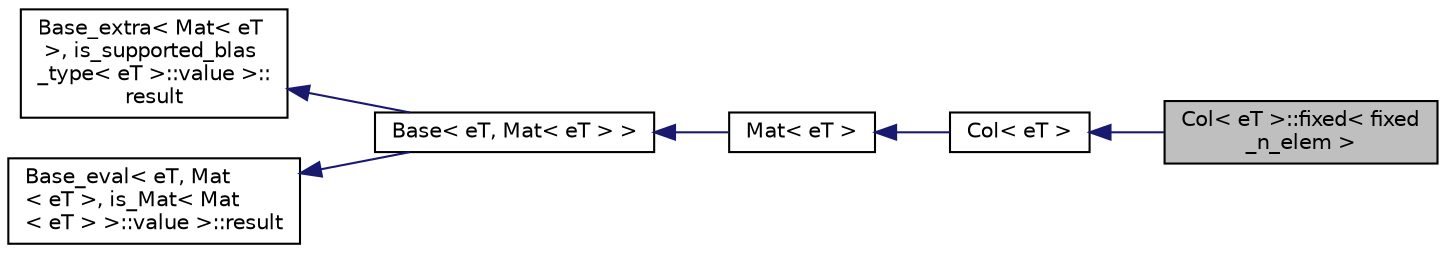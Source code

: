 digraph "Col&lt; eT &gt;::fixed&lt; fixed_n_elem &gt;"
{
  edge [fontname="Helvetica",fontsize="10",labelfontname="Helvetica",labelfontsize="10"];
  node [fontname="Helvetica",fontsize="10",shape=record];
  rankdir="LR";
  Node1 [label="Col\< eT \>::fixed\< fixed\l_n_elem \>",height=0.2,width=0.4,color="black", fillcolor="grey75", style="filled" fontcolor="black"];
  Node2 -> Node1 [dir="back",color="midnightblue",fontsize="10",style="solid",fontname="Helvetica"];
  Node2 [label="Col\< eT \>",height=0.2,width=0.4,color="black", fillcolor="white", style="filled",URL="$class_col.html",tooltip="Class for column vectors (matrices with only one column)"];
  Node3 -> Node2 [dir="back",color="midnightblue",fontsize="10",style="solid",fontname="Helvetica"];
  Node3 [label="Mat\< eT \>",height=0.2,width=0.4,color="black", fillcolor="white", style="filled",URL="$class_mat.html",tooltip="Dense matrix class."];
  Node4 -> Node3 [dir="back",color="midnightblue",fontsize="10",style="solid",fontname="Helvetica"];
  Node4 [label="Base\< eT, Mat\< eT \> \>",height=0.2,width=0.4,color="black", fillcolor="white", style="filled",URL="$struct_base.html"];
  Node5 -> Node4 [dir="back",color="midnightblue",fontsize="10",style="solid",fontname="Helvetica"];
  Node5 [label="Base_extra\< Mat\< eT\l \>, is_supported_blas\l_type\< eT \>::value \>::\lresult",height=0.2,width=0.4,color="black", fillcolor="white", style="filled",URL="$class_base__extra_1_1result.html"];
  Node6 -> Node4 [dir="back",color="midnightblue",fontsize="10",style="solid",fontname="Helvetica"];
  Node6 [label="Base_eval\< eT, Mat\l\< eT \>, is_Mat\< Mat\l\< eT \> \>::value \>::result",height=0.2,width=0.4,color="black", fillcolor="white", style="filled",URL="$class_base__eval_1_1result.html"];
}
